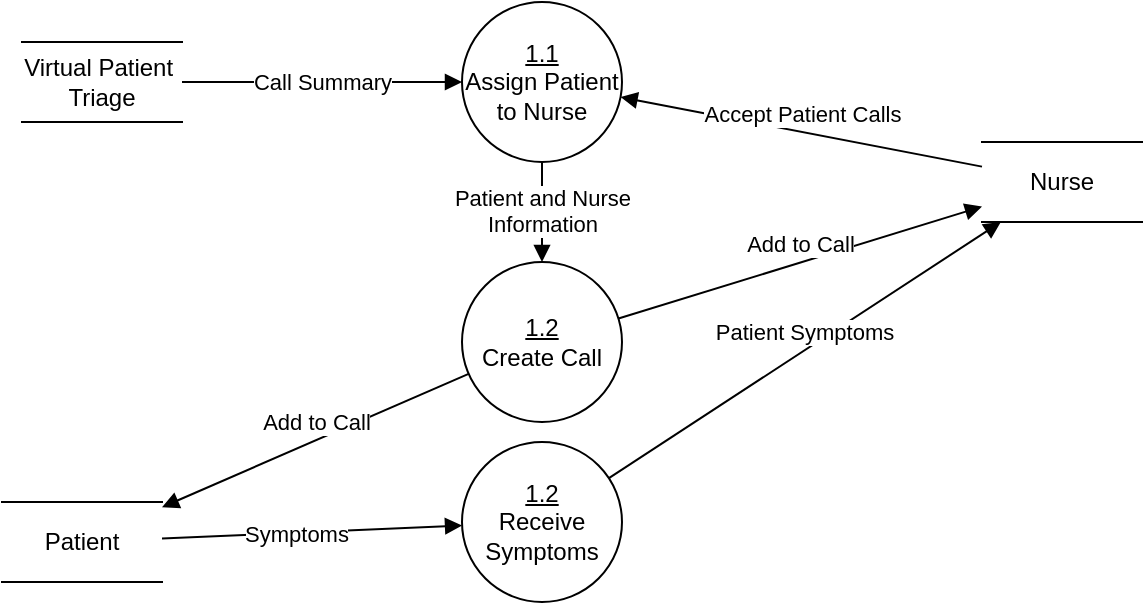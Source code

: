 <mxfile version="24.8.3">
  <diagram name="Page-1" id="vVjtMNGr27E8e1KqsNhG">
    <mxGraphModel dx="625" dy="654" grid="1" gridSize="10" guides="1" tooltips="1" connect="1" arrows="1" fold="1" page="1" pageScale="1" pageWidth="850" pageHeight="1100" math="0" shadow="0">
      <root>
        <mxCell id="0" />
        <mxCell id="1" parent="0" />
        <mxCell id="hgNfzg_kcoW2ZR8ERpB9-3" value="" style="html=1;verticalAlign=bottom;endArrow=block;curved=0;rounded=0;" parent="1" source="hgNfzg_kcoW2ZR8ERpB9-16" target="hgNfzg_kcoW2ZR8ERpB9-4" edge="1">
          <mxGeometry width="80" relative="1" as="geometry">
            <mxPoint x="140" y="110" as="sourcePoint" />
            <mxPoint x="281.459" y="149.294" as="targetPoint" />
          </mxGeometry>
        </mxCell>
        <mxCell id="_1LceMURKqLPQZNsW5OT-1" value="Call Summary" style="edgeLabel;html=1;align=center;verticalAlign=middle;resizable=0;points=[];" vertex="1" connectable="0" parent="hgNfzg_kcoW2ZR8ERpB9-3">
          <mxGeometry x="-0.143" y="3" relative="1" as="geometry">
            <mxPoint x="10" y="3" as="offset" />
          </mxGeometry>
        </mxCell>
        <mxCell id="hgNfzg_kcoW2ZR8ERpB9-4" value="&lt;u&gt;1.1&lt;/u&gt;&lt;div&gt;Assign Patient to Nurse&lt;/div&gt;" style="ellipse;whiteSpace=wrap;html=1;aspect=fixed;" parent="1" vertex="1">
          <mxGeometry x="280" y="120" width="80" height="80" as="geometry" />
        </mxCell>
        <mxCell id="hgNfzg_kcoW2ZR8ERpB9-5" value="Nurse" style="shape=partialRectangle;whiteSpace=wrap;html=1;left=0;right=0;fillColor=none;" parent="1" vertex="1">
          <mxGeometry x="540" y="190" width="80" height="40" as="geometry" />
        </mxCell>
        <mxCell id="hgNfzg_kcoW2ZR8ERpB9-6" value="Accept Patient Calls" style="html=1;verticalAlign=bottom;endArrow=block;curved=0;rounded=0;" parent="1" source="hgNfzg_kcoW2ZR8ERpB9-5" target="hgNfzg_kcoW2ZR8ERpB9-4" edge="1">
          <mxGeometry width="80" relative="1" as="geometry">
            <mxPoint x="410" y="130" as="sourcePoint" />
            <mxPoint x="359.28" y="167.554" as="targetPoint" />
          </mxGeometry>
        </mxCell>
        <mxCell id="hgNfzg_kcoW2ZR8ERpB9-7" value="&lt;u&gt;1.2&lt;/u&gt;&lt;div&gt;Receive Symptoms&lt;/div&gt;" style="ellipse;whiteSpace=wrap;html=1;aspect=fixed;" parent="1" vertex="1">
          <mxGeometry x="280" y="340" width="80" height="80" as="geometry" />
        </mxCell>
        <mxCell id="hgNfzg_kcoW2ZR8ERpB9-9" value="&lt;u&gt;1.2&lt;/u&gt;&lt;div&gt;Create Call&lt;/div&gt;" style="ellipse;whiteSpace=wrap;html=1;aspect=fixed;" parent="1" vertex="1">
          <mxGeometry x="280" y="250" width="80" height="80" as="geometry" />
        </mxCell>
        <mxCell id="hgNfzg_kcoW2ZR8ERpB9-10" value="Patient" style="shape=partialRectangle;whiteSpace=wrap;html=1;left=0;right=0;fillColor=none;" parent="1" vertex="1">
          <mxGeometry x="50" y="370" width="80" height="40" as="geometry" />
        </mxCell>
        <mxCell id="hgNfzg_kcoW2ZR8ERpB9-11" value="" style="html=1;verticalAlign=bottom;endArrow=block;curved=0;rounded=0;" parent="1" source="hgNfzg_kcoW2ZR8ERpB9-10" target="hgNfzg_kcoW2ZR8ERpB9-7" edge="1">
          <mxGeometry width="80" relative="1" as="geometry">
            <mxPoint x="160" y="400" as="sourcePoint" />
            <mxPoint x="240" y="400" as="targetPoint" />
          </mxGeometry>
        </mxCell>
        <mxCell id="_1LceMURKqLPQZNsW5OT-3" value="Symptoms" style="edgeLabel;html=1;align=center;verticalAlign=middle;resizable=0;points=[];" vertex="1" connectable="0" parent="hgNfzg_kcoW2ZR8ERpB9-11">
          <mxGeometry x="-0.111" relative="1" as="geometry">
            <mxPoint as="offset" />
          </mxGeometry>
        </mxCell>
        <mxCell id="hgNfzg_kcoW2ZR8ERpB9-12" value="Patient Symptoms" style="html=1;verticalAlign=bottom;endArrow=block;curved=0;rounded=0;" parent="1" source="hgNfzg_kcoW2ZR8ERpB9-7" target="hgNfzg_kcoW2ZR8ERpB9-5" edge="1">
          <mxGeometry width="80" relative="1" as="geometry">
            <mxPoint x="390" y="340" as="sourcePoint" />
            <mxPoint x="470" y="340" as="targetPoint" />
          </mxGeometry>
        </mxCell>
        <mxCell id="hgNfzg_kcoW2ZR8ERpB9-13" value="Add to Call" style="html=1;verticalAlign=bottom;endArrow=block;curved=0;rounded=0;" parent="1" source="hgNfzg_kcoW2ZR8ERpB9-9" target="hgNfzg_kcoW2ZR8ERpB9-5" edge="1">
          <mxGeometry width="80" relative="1" as="geometry">
            <mxPoint x="130" y="270" as="sourcePoint" />
            <mxPoint x="210" y="270" as="targetPoint" />
          </mxGeometry>
        </mxCell>
        <mxCell id="hgNfzg_kcoW2ZR8ERpB9-14" value="Add to Call" style="html=1;verticalAlign=bottom;endArrow=block;curved=0;rounded=0;" parent="1" source="hgNfzg_kcoW2ZR8ERpB9-9" target="hgNfzg_kcoW2ZR8ERpB9-10" edge="1">
          <mxGeometry width="80" relative="1" as="geometry">
            <mxPoint x="160" y="280" as="sourcePoint" />
            <mxPoint x="240" y="280" as="targetPoint" />
          </mxGeometry>
        </mxCell>
        <mxCell id="hgNfzg_kcoW2ZR8ERpB9-15" value="Patient and Nurse&lt;div&gt;Information&lt;/div&gt;" style="html=1;verticalAlign=bottom;endArrow=block;curved=0;rounded=0;" parent="1" source="hgNfzg_kcoW2ZR8ERpB9-4" target="hgNfzg_kcoW2ZR8ERpB9-9" edge="1">
          <mxGeometry x="0.6" width="80" relative="1" as="geometry">
            <mxPoint x="180" y="190" as="sourcePoint" />
            <mxPoint x="260" y="190" as="targetPoint" />
            <mxPoint as="offset" />
          </mxGeometry>
        </mxCell>
        <mxCell id="hgNfzg_kcoW2ZR8ERpB9-16" value="Virtual Patient&amp;nbsp;&lt;div&gt;Triage&lt;/div&gt;" style="shape=partialRectangle;whiteSpace=wrap;html=1;left=0;right=0;fillColor=none;" parent="1" vertex="1">
          <mxGeometry x="60" y="140" width="80" height="40" as="geometry" />
        </mxCell>
      </root>
    </mxGraphModel>
  </diagram>
</mxfile>
